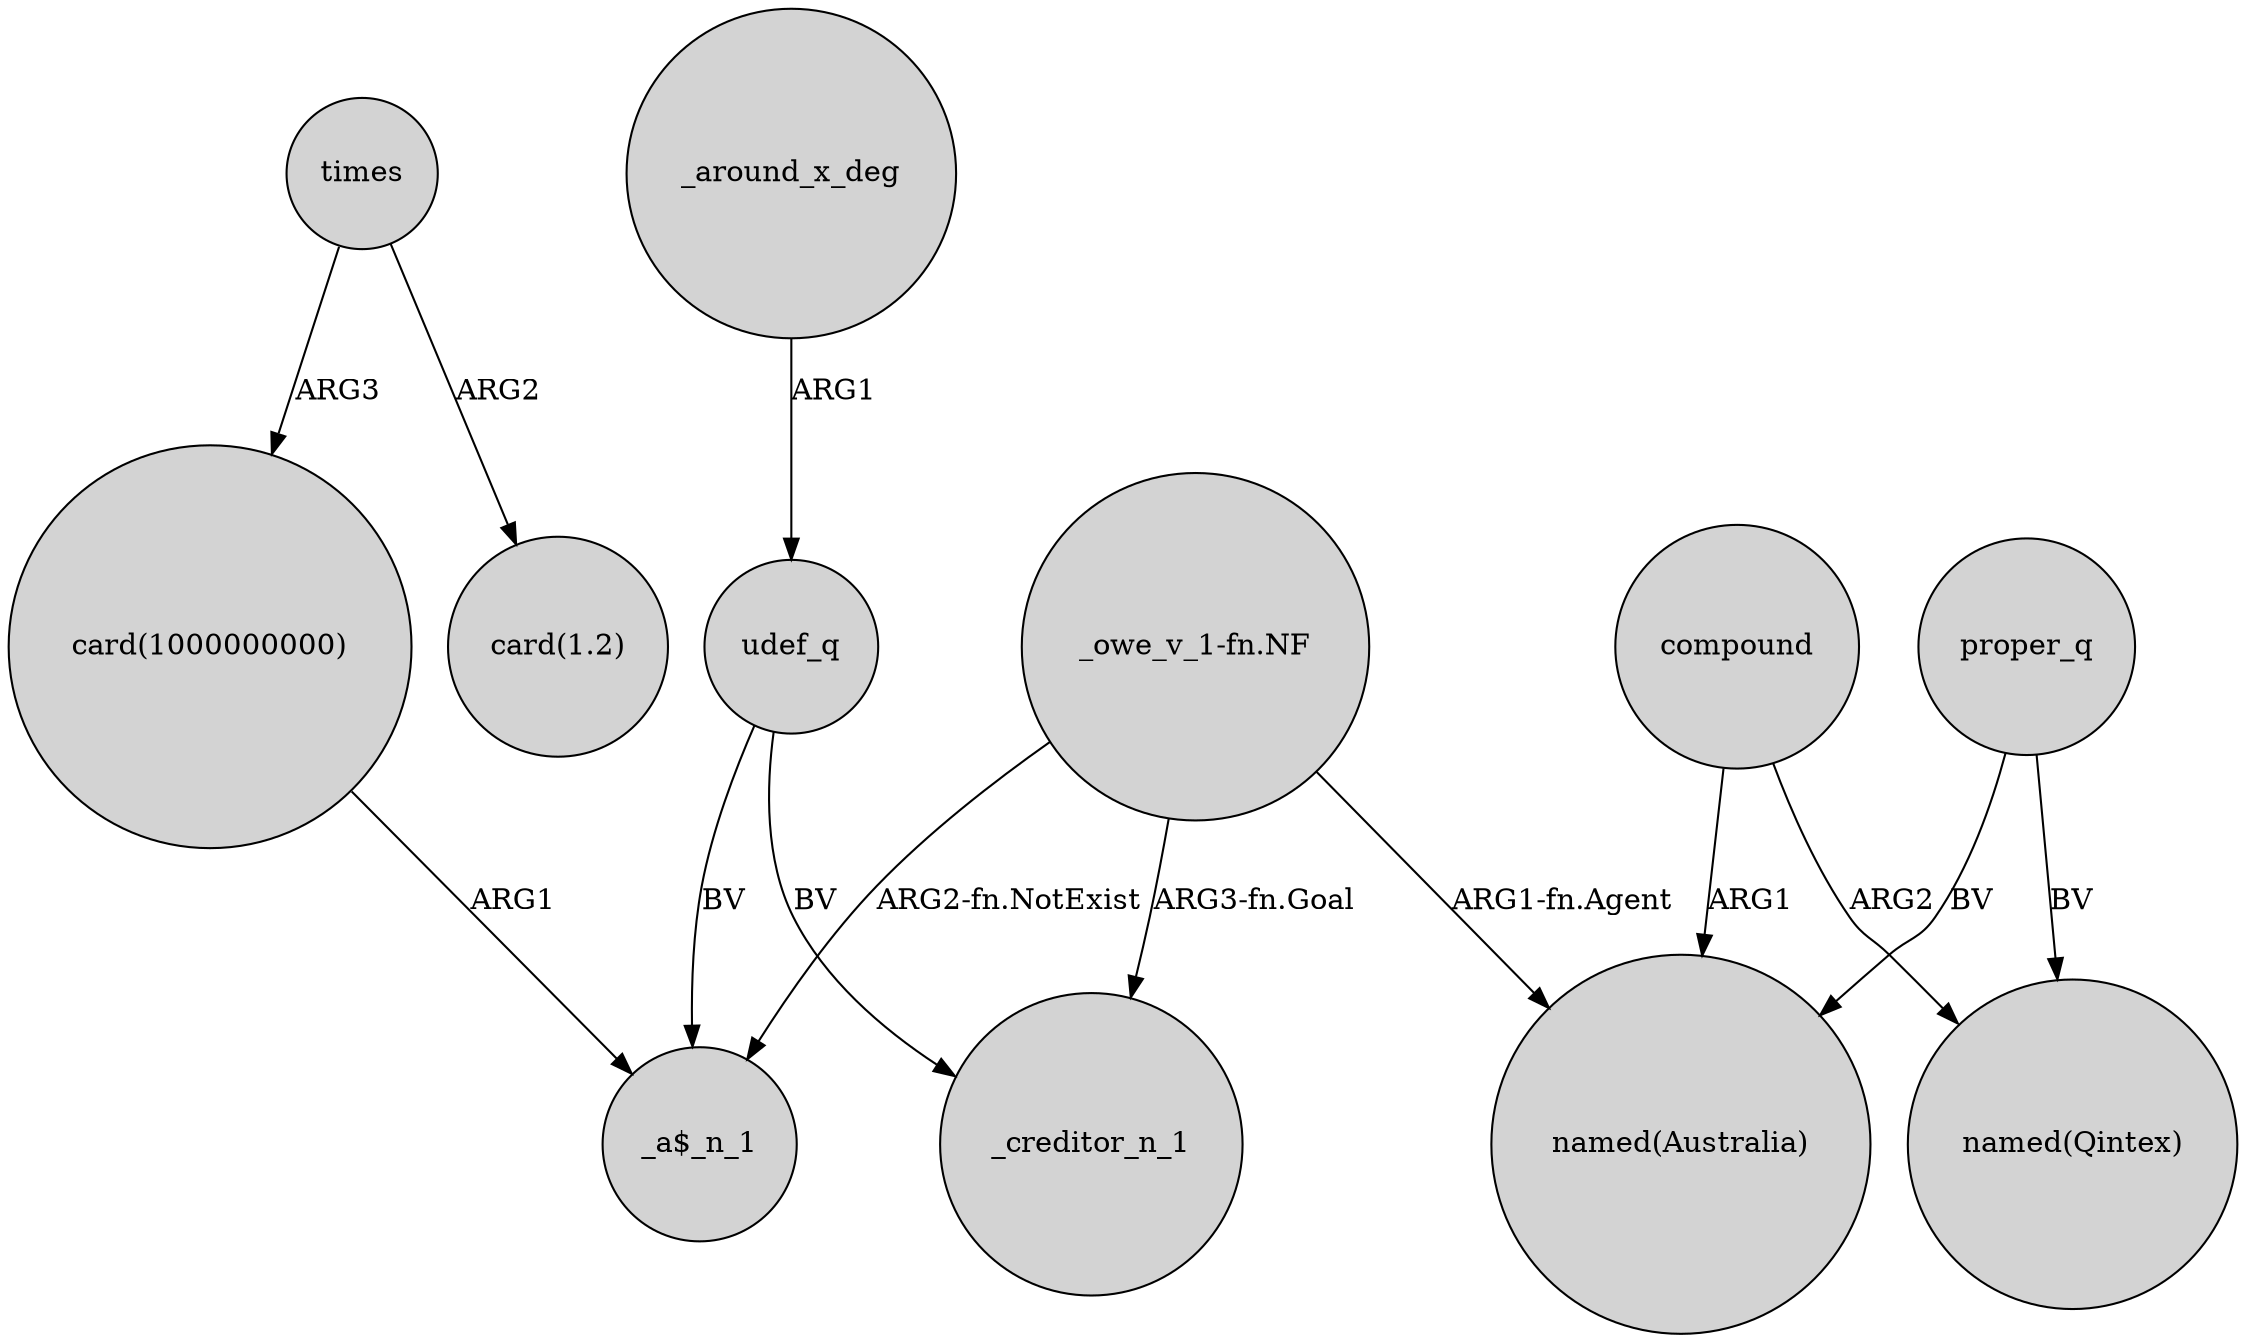 digraph {
	node [shape=circle style=filled]
	udef_q -> _creditor_n_1 [label=BV]
	"_owe_v_1-fn.NF" -> "named(Australia)" [label="ARG1-fn.Agent"]
	times -> "card(1.2)" [label=ARG2]
	times -> "card(1000000000)" [label=ARG3]
	"_owe_v_1-fn.NF" -> "_a$_n_1" [label="ARG2-fn.NotExist"]
	compound -> "named(Australia)" [label=ARG1]
	compound -> "named(Qintex)" [label=ARG2]
	"_owe_v_1-fn.NF" -> _creditor_n_1 [label="ARG3-fn.Goal"]
	udef_q -> "_a$_n_1" [label=BV]
	"card(1000000000)" -> "_a$_n_1" [label=ARG1]
	proper_q -> "named(Qintex)" [label=BV]
	_around_x_deg -> udef_q [label=ARG1]
	proper_q -> "named(Australia)" [label=BV]
}
